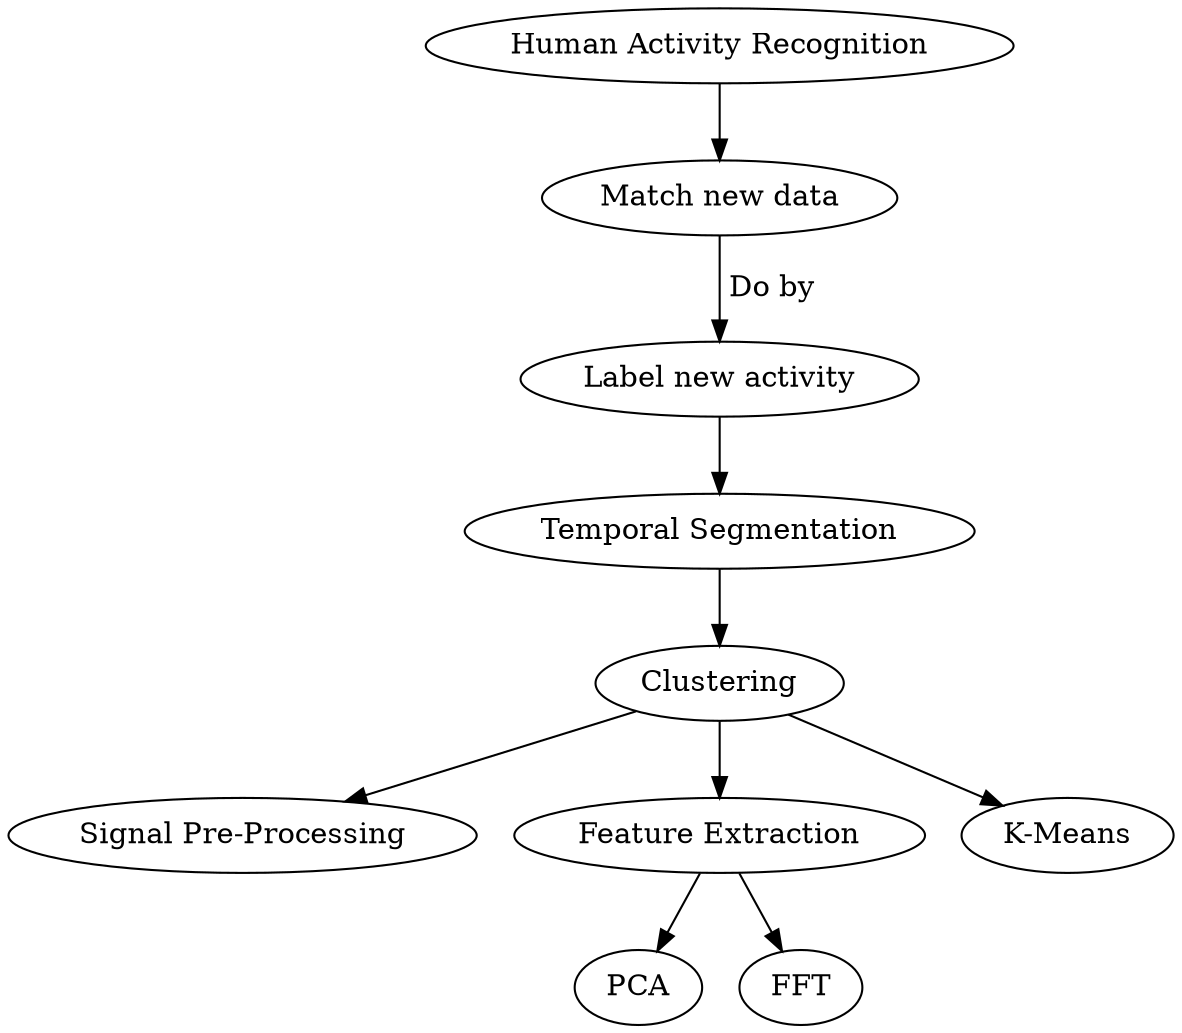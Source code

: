 digraph G {
  main [label="Human Activity Recognition"]
  SPP [label = "Signal Pre-Processing"]
  TS [label="Temporal Segmentation"]
  FE [label="Feature Extraction"]
  Match [label = "Match new data"]
  Labeling [label = "Label new activity"]

  main -> Match
  Match -> Labeling [label = " Do by"]
  Labeling -> TS -> Clustering -> {SPP; FE}

  Clustering -> {"K-Means"}
  FE -> {PCA; FFT}
}
